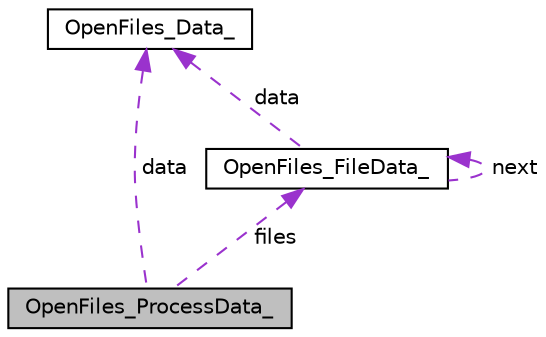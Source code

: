digraph "OpenFiles_ProcessData_"
{
  edge [fontname="Helvetica",fontsize="10",labelfontname="Helvetica",labelfontsize="10"];
  node [fontname="Helvetica",fontsize="10",shape=record];
  Node1 [label="OpenFiles_ProcessData_",height=0.2,width=0.4,color="black", fillcolor="grey75", style="filled", fontcolor="black"];
  Node2 -> Node1 [dir="back",color="darkorchid3",fontsize="10",style="dashed",label=" data" ];
  Node2 [label="OpenFiles_Data_",height=0.2,width=0.4,color="black", fillcolor="white", style="filled",URL="$structOpenFiles__Data__.html"];
  Node3 -> Node1 [dir="back",color="darkorchid3",fontsize="10",style="dashed",label=" files" ];
  Node3 [label="OpenFiles_FileData_",height=0.2,width=0.4,color="black", fillcolor="white", style="filled",URL="$structOpenFiles__FileData__.html"];
  Node2 -> Node3 [dir="back",color="darkorchid3",fontsize="10",style="dashed",label=" data" ];
  Node3 -> Node3 [dir="back",color="darkorchid3",fontsize="10",style="dashed",label=" next" ];
}
